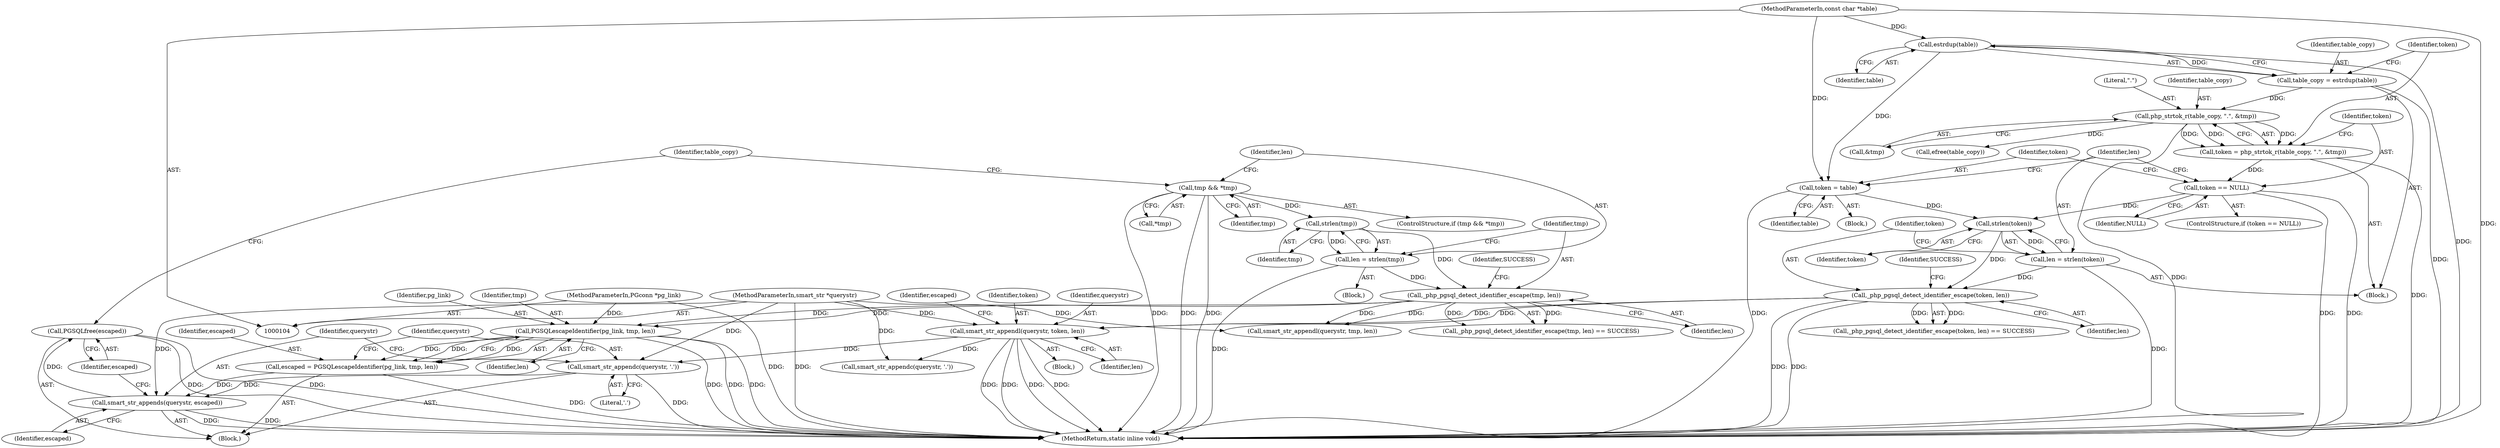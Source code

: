 digraph "0_php_124fb22a13fafa3648e4e15b4f207c7096d8155e_0@API" {
"1000188" [label="(Call,PGSQLfree(escaped))"];
"1000185" [label="(Call,smart_str_appends(querystr, escaped))"];
"1000182" [label="(Call,smart_str_appendc(querystr, '.'))"];
"1000144" [label="(Call,smart_str_appendl(querystr, token, len))"];
"1000105" [label="(MethodParameterIn,smart_str *querystr)"];
"1000139" [label="(Call,_php_pgsql_detect_identifier_escape(token, len))"];
"1000135" [label="(Call,strlen(token))"];
"1000126" [label="(Call,token == NULL)"];
"1000118" [label="(Call,token = php_strtok_r(table_copy, \".\", &tmp))"];
"1000120" [label="(Call,php_strtok_r(table_copy, \".\", &tmp))"];
"1000114" [label="(Call,table_copy = estrdup(table))"];
"1000116" [label="(Call,estrdup(table))"];
"1000107" [label="(MethodParameterIn,const char *table)"];
"1000130" [label="(Call,token = table)"];
"1000133" [label="(Call,len = strlen(token))"];
"1000176" [label="(Call,escaped = PGSQLescapeIdentifier(pg_link, tmp, len))"];
"1000178" [label="(Call,PGSQLescapeIdentifier(pg_link, tmp, len))"];
"1000106" [label="(MethodParameterIn,PGconn *pg_link)"];
"1000162" [label="(Call,_php_pgsql_detect_identifier_escape(tmp, len))"];
"1000158" [label="(Call,strlen(tmp))"];
"1000151" [label="(Call,tmp && *tmp)"];
"1000156" [label="(Call,len = strlen(tmp))"];
"1000108" [label="(Block,)"];
"1000116" [label="(Call,estrdup(table))"];
"1000189" [label="(Identifier,escaped)"];
"1000130" [label="(Call,token = table)"];
"1000184" [label="(Literal,'.')"];
"1000142" [label="(Identifier,SUCCESS)"];
"1000117" [label="(Identifier,table)"];
"1000125" [label="(ControlStructure,if (token == NULL))"];
"1000138" [label="(Call,_php_pgsql_detect_identifier_escape(token, len) == SUCCESS)"];
"1000106" [label="(MethodParameterIn,PGconn *pg_link)"];
"1000145" [label="(Identifier,querystr)"];
"1000182" [label="(Call,smart_str_appendc(querystr, '.'))"];
"1000170" [label="(Call,smart_str_appendl(querystr, tmp, len))"];
"1000132" [label="(Identifier,table)"];
"1000179" [label="(Identifier,pg_link)"];
"1000163" [label="(Identifier,tmp)"];
"1000151" [label="(Call,tmp && *tmp)"];
"1000114" [label="(Call,table_copy = estrdup(table))"];
"1000157" [label="(Identifier,len)"];
"1000136" [label="(Identifier,token)"];
"1000167" [label="(Call,smart_str_appendc(querystr, '.'))"];
"1000120" [label="(Call,php_strtok_r(table_copy, \".\", &tmp))"];
"1000115" [label="(Identifier,table_copy)"];
"1000144" [label="(Call,smart_str_appendl(querystr, token, len))"];
"1000180" [label="(Identifier,tmp)"];
"1000127" [label="(Identifier,token)"];
"1000119" [label="(Identifier,token)"];
"1000133" [label="(Call,len = strlen(token))"];
"1000118" [label="(Call,token = php_strtok_r(table_copy, \".\", &tmp))"];
"1000141" [label="(Identifier,len)"];
"1000178" [label="(Call,PGSQLescapeIdentifier(pg_link, tmp, len))"];
"1000135" [label="(Call,strlen(token))"];
"1000191" [label="(Identifier,table_copy)"];
"1000123" [label="(Call,&tmp)"];
"1000190" [label="(Call,efree(table_copy))"];
"1000129" [label="(Block,)"];
"1000186" [label="(Identifier,querystr)"];
"1000147" [label="(Identifier,len)"];
"1000176" [label="(Call,escaped = PGSQLescapeIdentifier(pg_link, tmp, len))"];
"1000187" [label="(Identifier,escaped)"];
"1000131" [label="(Identifier,token)"];
"1000156" [label="(Call,len = strlen(tmp))"];
"1000150" [label="(ControlStructure,if (tmp && *tmp))"];
"1000152" [label="(Identifier,tmp)"];
"1000159" [label="(Identifier,tmp)"];
"1000128" [label="(Identifier,NULL)"];
"1000165" [label="(Identifier,SUCCESS)"];
"1000149" [label="(Identifier,escaped)"];
"1000175" [label="(Block,)"];
"1000192" [label="(MethodReturn,static inline void)"];
"1000183" [label="(Identifier,querystr)"];
"1000161" [label="(Call,_php_pgsql_detect_identifier_escape(tmp, len) == SUCCESS)"];
"1000158" [label="(Call,strlen(tmp))"];
"1000107" [label="(MethodParameterIn,const char *table)"];
"1000185" [label="(Call,smart_str_appends(querystr, escaped))"];
"1000181" [label="(Identifier,len)"];
"1000134" [label="(Identifier,len)"];
"1000177" [label="(Identifier,escaped)"];
"1000121" [label="(Identifier,table_copy)"];
"1000139" [label="(Call,_php_pgsql_detect_identifier_escape(token, len))"];
"1000122" [label="(Literal,\".\")"];
"1000164" [label="(Identifier,len)"];
"1000143" [label="(Block,)"];
"1000162" [label="(Call,_php_pgsql_detect_identifier_escape(tmp, len))"];
"1000155" [label="(Block,)"];
"1000146" [label="(Identifier,token)"];
"1000126" [label="(Call,token == NULL)"];
"1000153" [label="(Call,*tmp)"];
"1000105" [label="(MethodParameterIn,smart_str *querystr)"];
"1000140" [label="(Identifier,token)"];
"1000188" [label="(Call,PGSQLfree(escaped))"];
"1000188" -> "1000175"  [label="AST: "];
"1000188" -> "1000189"  [label="CFG: "];
"1000189" -> "1000188"  [label="AST: "];
"1000191" -> "1000188"  [label="CFG: "];
"1000188" -> "1000192"  [label="DDG: "];
"1000188" -> "1000192"  [label="DDG: "];
"1000185" -> "1000188"  [label="DDG: "];
"1000185" -> "1000175"  [label="AST: "];
"1000185" -> "1000187"  [label="CFG: "];
"1000186" -> "1000185"  [label="AST: "];
"1000187" -> "1000185"  [label="AST: "];
"1000189" -> "1000185"  [label="CFG: "];
"1000185" -> "1000192"  [label="DDG: "];
"1000185" -> "1000192"  [label="DDG: "];
"1000182" -> "1000185"  [label="DDG: "];
"1000105" -> "1000185"  [label="DDG: "];
"1000176" -> "1000185"  [label="DDG: "];
"1000182" -> "1000175"  [label="AST: "];
"1000182" -> "1000184"  [label="CFG: "];
"1000183" -> "1000182"  [label="AST: "];
"1000184" -> "1000182"  [label="AST: "];
"1000186" -> "1000182"  [label="CFG: "];
"1000182" -> "1000192"  [label="DDG: "];
"1000144" -> "1000182"  [label="DDG: "];
"1000105" -> "1000182"  [label="DDG: "];
"1000144" -> "1000143"  [label="AST: "];
"1000144" -> "1000147"  [label="CFG: "];
"1000145" -> "1000144"  [label="AST: "];
"1000146" -> "1000144"  [label="AST: "];
"1000147" -> "1000144"  [label="AST: "];
"1000149" -> "1000144"  [label="CFG: "];
"1000144" -> "1000192"  [label="DDG: "];
"1000144" -> "1000192"  [label="DDG: "];
"1000144" -> "1000192"  [label="DDG: "];
"1000144" -> "1000192"  [label="DDG: "];
"1000105" -> "1000144"  [label="DDG: "];
"1000139" -> "1000144"  [label="DDG: "];
"1000139" -> "1000144"  [label="DDG: "];
"1000144" -> "1000167"  [label="DDG: "];
"1000105" -> "1000104"  [label="AST: "];
"1000105" -> "1000192"  [label="DDG: "];
"1000105" -> "1000167"  [label="DDG: "];
"1000105" -> "1000170"  [label="DDG: "];
"1000139" -> "1000138"  [label="AST: "];
"1000139" -> "1000141"  [label="CFG: "];
"1000140" -> "1000139"  [label="AST: "];
"1000141" -> "1000139"  [label="AST: "];
"1000142" -> "1000139"  [label="CFG: "];
"1000139" -> "1000192"  [label="DDG: "];
"1000139" -> "1000192"  [label="DDG: "];
"1000139" -> "1000138"  [label="DDG: "];
"1000139" -> "1000138"  [label="DDG: "];
"1000135" -> "1000139"  [label="DDG: "];
"1000133" -> "1000139"  [label="DDG: "];
"1000135" -> "1000133"  [label="AST: "];
"1000135" -> "1000136"  [label="CFG: "];
"1000136" -> "1000135"  [label="AST: "];
"1000133" -> "1000135"  [label="CFG: "];
"1000135" -> "1000133"  [label="DDG: "];
"1000126" -> "1000135"  [label="DDG: "];
"1000130" -> "1000135"  [label="DDG: "];
"1000126" -> "1000125"  [label="AST: "];
"1000126" -> "1000128"  [label="CFG: "];
"1000127" -> "1000126"  [label="AST: "];
"1000128" -> "1000126"  [label="AST: "];
"1000131" -> "1000126"  [label="CFG: "];
"1000134" -> "1000126"  [label="CFG: "];
"1000126" -> "1000192"  [label="DDG: "];
"1000126" -> "1000192"  [label="DDG: "];
"1000118" -> "1000126"  [label="DDG: "];
"1000118" -> "1000108"  [label="AST: "];
"1000118" -> "1000120"  [label="CFG: "];
"1000119" -> "1000118"  [label="AST: "];
"1000120" -> "1000118"  [label="AST: "];
"1000127" -> "1000118"  [label="CFG: "];
"1000118" -> "1000192"  [label="DDG: "];
"1000120" -> "1000118"  [label="DDG: "];
"1000120" -> "1000118"  [label="DDG: "];
"1000120" -> "1000118"  [label="DDG: "];
"1000120" -> "1000123"  [label="CFG: "];
"1000121" -> "1000120"  [label="AST: "];
"1000122" -> "1000120"  [label="AST: "];
"1000123" -> "1000120"  [label="AST: "];
"1000120" -> "1000192"  [label="DDG: "];
"1000114" -> "1000120"  [label="DDG: "];
"1000120" -> "1000190"  [label="DDG: "];
"1000114" -> "1000108"  [label="AST: "];
"1000114" -> "1000116"  [label="CFG: "];
"1000115" -> "1000114"  [label="AST: "];
"1000116" -> "1000114"  [label="AST: "];
"1000119" -> "1000114"  [label="CFG: "];
"1000114" -> "1000192"  [label="DDG: "];
"1000116" -> "1000114"  [label="DDG: "];
"1000116" -> "1000117"  [label="CFG: "];
"1000117" -> "1000116"  [label="AST: "];
"1000116" -> "1000192"  [label="DDG: "];
"1000107" -> "1000116"  [label="DDG: "];
"1000116" -> "1000130"  [label="DDG: "];
"1000107" -> "1000104"  [label="AST: "];
"1000107" -> "1000192"  [label="DDG: "];
"1000107" -> "1000130"  [label="DDG: "];
"1000130" -> "1000129"  [label="AST: "];
"1000130" -> "1000132"  [label="CFG: "];
"1000131" -> "1000130"  [label="AST: "];
"1000132" -> "1000130"  [label="AST: "];
"1000134" -> "1000130"  [label="CFG: "];
"1000130" -> "1000192"  [label="DDG: "];
"1000133" -> "1000108"  [label="AST: "];
"1000134" -> "1000133"  [label="AST: "];
"1000140" -> "1000133"  [label="CFG: "];
"1000133" -> "1000192"  [label="DDG: "];
"1000176" -> "1000175"  [label="AST: "];
"1000176" -> "1000178"  [label="CFG: "];
"1000177" -> "1000176"  [label="AST: "];
"1000178" -> "1000176"  [label="AST: "];
"1000183" -> "1000176"  [label="CFG: "];
"1000176" -> "1000192"  [label="DDG: "];
"1000178" -> "1000176"  [label="DDG: "];
"1000178" -> "1000176"  [label="DDG: "];
"1000178" -> "1000176"  [label="DDG: "];
"1000178" -> "1000181"  [label="CFG: "];
"1000179" -> "1000178"  [label="AST: "];
"1000180" -> "1000178"  [label="AST: "];
"1000181" -> "1000178"  [label="AST: "];
"1000178" -> "1000192"  [label="DDG: "];
"1000178" -> "1000192"  [label="DDG: "];
"1000178" -> "1000192"  [label="DDG: "];
"1000106" -> "1000178"  [label="DDG: "];
"1000162" -> "1000178"  [label="DDG: "];
"1000162" -> "1000178"  [label="DDG: "];
"1000106" -> "1000104"  [label="AST: "];
"1000106" -> "1000192"  [label="DDG: "];
"1000162" -> "1000161"  [label="AST: "];
"1000162" -> "1000164"  [label="CFG: "];
"1000163" -> "1000162"  [label="AST: "];
"1000164" -> "1000162"  [label="AST: "];
"1000165" -> "1000162"  [label="CFG: "];
"1000162" -> "1000161"  [label="DDG: "];
"1000162" -> "1000161"  [label="DDG: "];
"1000158" -> "1000162"  [label="DDG: "];
"1000156" -> "1000162"  [label="DDG: "];
"1000162" -> "1000170"  [label="DDG: "];
"1000162" -> "1000170"  [label="DDG: "];
"1000158" -> "1000156"  [label="AST: "];
"1000158" -> "1000159"  [label="CFG: "];
"1000159" -> "1000158"  [label="AST: "];
"1000156" -> "1000158"  [label="CFG: "];
"1000158" -> "1000156"  [label="DDG: "];
"1000151" -> "1000158"  [label="DDG: "];
"1000151" -> "1000150"  [label="AST: "];
"1000151" -> "1000152"  [label="CFG: "];
"1000151" -> "1000153"  [label="CFG: "];
"1000152" -> "1000151"  [label="AST: "];
"1000153" -> "1000151"  [label="AST: "];
"1000157" -> "1000151"  [label="CFG: "];
"1000191" -> "1000151"  [label="CFG: "];
"1000151" -> "1000192"  [label="DDG: "];
"1000151" -> "1000192"  [label="DDG: "];
"1000151" -> "1000192"  [label="DDG: "];
"1000156" -> "1000155"  [label="AST: "];
"1000157" -> "1000156"  [label="AST: "];
"1000163" -> "1000156"  [label="CFG: "];
"1000156" -> "1000192"  [label="DDG: "];
}

